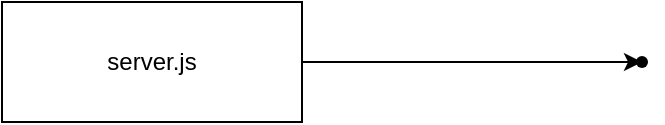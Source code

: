 <mxfile>
    <diagram id="igMRYXQjHydywVO3EPeB" name="Page-1">
        <mxGraphModel dx="1054" dy="662" grid="1" gridSize="10" guides="1" tooltips="1" connect="1" arrows="1" fold="1" page="1" pageScale="1" pageWidth="827" pageHeight="1169" math="0" shadow="0">
            <root>
                <mxCell id="0"/>
                <mxCell id="1" parent="0"/>
                <mxCell id="4" value="" style="edgeStyle=none;html=1;" edge="1" parent="1" source="2" target="3">
                    <mxGeometry relative="1" as="geometry"/>
                </mxCell>
                <mxCell id="2" value="server.js" style="whiteSpace=wrap;html=1;" vertex="1" parent="1">
                    <mxGeometry x="60" y="30" width="150" height="60" as="geometry"/>
                </mxCell>
                <mxCell id="3" value="" style="shape=waypoint;sketch=0;size=6;pointerEvents=1;points=[];fillColor=default;resizable=0;rotatable=0;perimeter=centerPerimeter;snapToPoint=1;" vertex="1" parent="1">
                    <mxGeometry x="370" y="50" width="20" height="20" as="geometry"/>
                </mxCell>
            </root>
        </mxGraphModel>
    </diagram>
</mxfile>